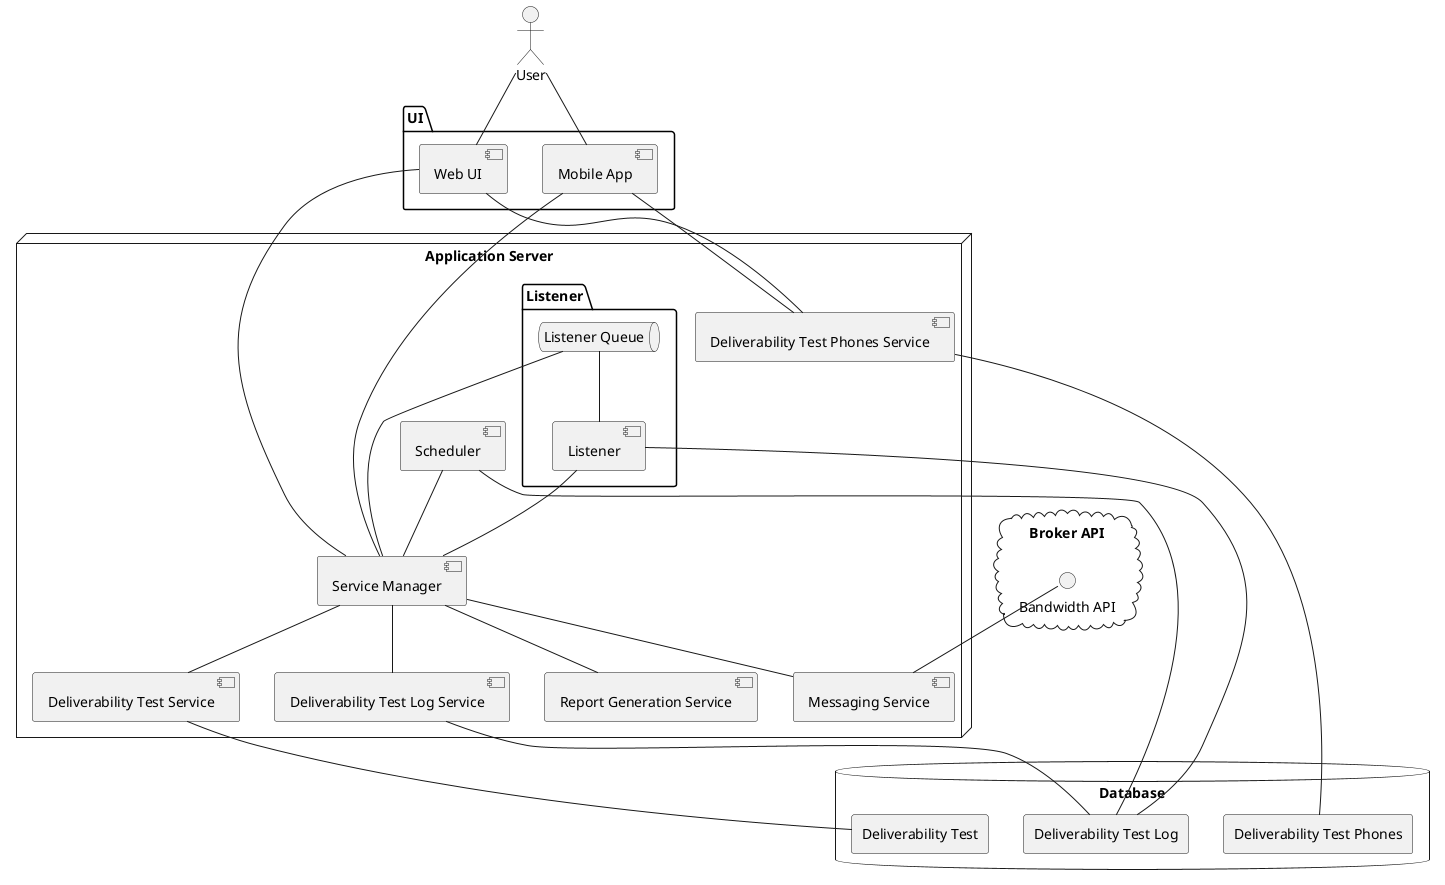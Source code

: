 @startuml

/'Defines all the components in the diagram, including the actor.'/
User as user

package UI {
    component "Web UI" as web_ui
    component "Mobile App" as mobile_app
}

node "Application Server" {
    component "Service Manager" as service_manager

    package "Listener" {
        queue "Listener Queue" as listener_queue
        component "Listener" as listener
    }

    component "Deliverability Test Log Service" as dtl_service
    component "Deliverability Test Service" as dt_service
    component "Deliverability Test Phones Service" as dtp_service
    component "Report Generation Service" as rg_service
    component "Scheduler" as scheduler
    component "Messaging Service" as messenger
}

cloud "Broker API" {
    interface "Bandwidth API" as bandwidth
}

database Database {
    skinparam componentStyle rectangle
    component "Deliverability Test Log" as dtl
    component "Deliverability Test" as dt
    component "Deliverability Test Phones" as dtp
    skinparam componentStyle uml2
}

/'Defines the interactions between the components in the diagram.'/
/'Frontend Interactions'/
user -- web_ui
user -- mobile_app
web_ui -- service_manager
mobile_app -- service_manager
web_ui -- dtp_service
mobile_app -- dtp_service

/'Backend Interactions'/
service_manager -- listener_queue
listener_queue -- listener
listener -- service_manager
service_manager -- dt_service
service_manager -- dtl_service
service_manager -- rg_service
scheduler -- service_manager
service_manager -- messenger

/'Database Interactions'/
listener -- dtl
scheduler -- dtl
dtp_service -- dtp
dtl_service -- dtl
dt_service -- dt

/'Third Party Interactions'/
bandwidth -- messenger
@enduml